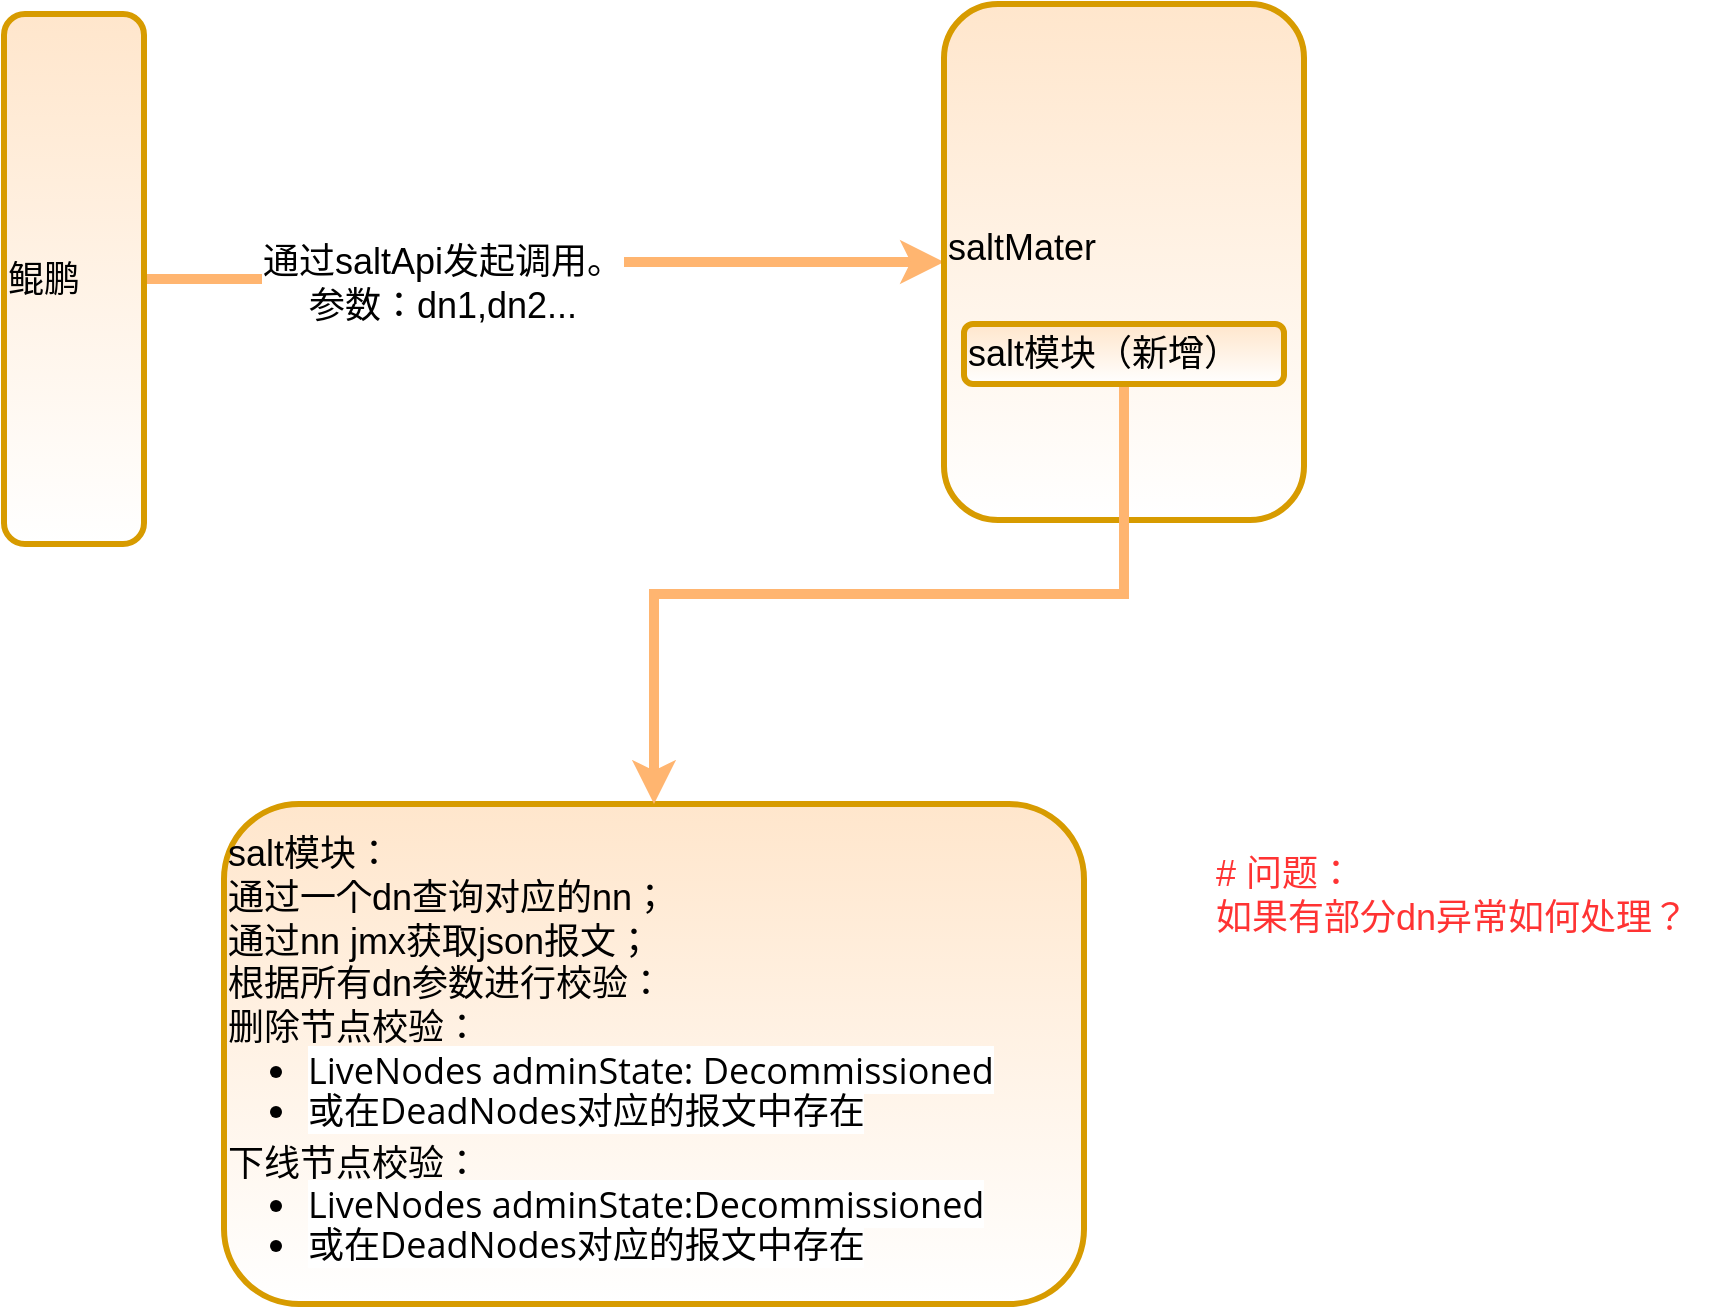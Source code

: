 <mxfile version="12.1.7" type="device" pages="1"><diagram id="DjBxrkRRfISnw670-iVq" name="第 1 页"><mxGraphModel dx="1566" dy="886" grid="1" gridSize="10" guides="1" tooltips="1" connect="1" arrows="1" fold="1" page="1" pageScale="1" pageWidth="827" pageHeight="1169" math="0" shadow="0"><root><mxCell id="0"/><mxCell id="1" parent="0"/><mxCell id="uuHjW1zZKxHtmN6fq7Oi-3" style="edgeStyle=orthogonalEdgeStyle;rounded=0;orthogonalLoop=1;jettySize=auto;html=1;strokeWidth=5;strokeColor=#FFB570;" edge="1" parent="1" source="uuHjW1zZKxHtmN6fq7Oi-1" target="uuHjW1zZKxHtmN6fq7Oi-2"><mxGeometry relative="1" as="geometry"/></mxCell><mxCell id="uuHjW1zZKxHtmN6fq7Oi-6" value="&lt;font style=&quot;font-size: 18px&quot;&gt;通过saltApi发起调用。&lt;br&gt;参数：dn1,dn2...&lt;/font&gt;" style="text;html=1;resizable=0;points=[];align=center;verticalAlign=middle;labelBackgroundColor=#ffffff;" vertex="1" connectable="0" parent="uuHjW1zZKxHtmN6fq7Oi-3"><mxGeometry x="-0.272" y="-2" relative="1" as="geometry"><mxPoint as="offset"/></mxGeometry></mxCell><mxCell id="uuHjW1zZKxHtmN6fq7Oi-1" value="&lt;font style=&quot;font-size: 18px&quot;&gt;鲲鹏&lt;/font&gt;&lt;br&gt;&lt;div&gt;&lt;/div&gt;" style="rounded=1;whiteSpace=wrap;html=1;strokeWidth=3;align=left;fillColor=#ffe6cc;strokeColor=#d79b00;gradientColor=#ffffff;" vertex="1" parent="1"><mxGeometry x="20" y="155" width="70" height="265" as="geometry"/></mxCell><mxCell id="uuHjW1zZKxHtmN6fq7Oi-2" value="&lt;font style=&quot;font-size: 18px&quot;&gt;saltMater&lt;br&gt;&lt;/font&gt;&lt;br&gt;&lt;div&gt;&lt;/div&gt;" style="rounded=1;whiteSpace=wrap;html=1;strokeWidth=3;align=left;fillColor=#ffe6cc;strokeColor=#d79b00;gradientColor=#ffffff;" vertex="1" parent="1"><mxGeometry x="490" y="150" width="180" height="258" as="geometry"/></mxCell><mxCell id="uuHjW1zZKxHtmN6fq7Oi-5" value="&lt;font style=&quot;font-size: 18px&quot;&gt;&lt;font style=&quot;font-size: 18px&quot;&gt;salt模块：&lt;br&gt;通过一个dn查询对应的nn；&lt;br&gt;&lt;/font&gt;通过nn jmx获取json报文；&lt;br&gt;根据所有dn参数进行校验：&lt;br&gt;删除节点校验：&lt;br&gt;&lt;/font&gt;&lt;ul style=&quot;box-sizing: border-box ; font-family: &amp;#34;open sans&amp;#34; , &amp;#34;helvetica neue&amp;#34; , &amp;#34;arial&amp;#34; , &amp;#34;hiragino sans gb&amp;#34; , &amp;#34;microsoft yahei&amp;#34; , &amp;#34;wenquanyi micro hei&amp;#34; , &amp;#34;wenquanyi micro hei&amp;#34; , &amp;#34;droid sans mono&amp;#34; , &amp;#34;droid sans fallback&amp;#34; , sans-serif ; margin-top: 0px ; margin-bottom: 0.3em ; line-height: 20px ; font-size: 18px&quot;&gt;&lt;li class=&quot;p2&quot; style=&quot;box-sizing: border-box ; font-family: inherit&quot;&gt;&lt;span style=&quot;background-color: rgb(255 , 255 , 255)&quot;&gt;&lt;font style=&quot;font-size: 18px&quot;&gt;LiveNodes adminState:&amp;nbsp;Decommissioned&lt;/font&gt;&lt;/span&gt;&lt;/li&gt;&lt;li class=&quot;p1&quot; style=&quot;box-sizing: border-box ; font-family: inherit&quot;&gt;&lt;span style=&quot;background-color: rgb(255 , 255 , 255)&quot;&gt;&lt;font style=&quot;font-size: 18px&quot;&gt;或在DeadNodes对应的报文中存在&lt;/font&gt;&lt;/span&gt;&lt;/li&gt;&lt;/ul&gt;&lt;font face=&quot;open sans, helvetica neue, arial, hiragino sans gb, microsoft yahei, wenquanyi micro hei, wenquanyi micro hei, droid sans mono, droid sans fallback, sans-serif&quot; style=&quot;font-size: 18px&quot;&gt;下线节点校验：&lt;br&gt;&lt;/font&gt;&lt;ul style=&quot;box-sizing: border-box ; font-family: &amp;#34;open sans&amp;#34; , &amp;#34;helvetica neue&amp;#34; , &amp;#34;arial&amp;#34; , &amp;#34;hiragino sans gb&amp;#34; , &amp;#34;microsoft yahei&amp;#34; , &amp;#34;wenquanyi micro hei&amp;#34; , &amp;#34;wenquanyi micro hei&amp;#34; , &amp;#34;droid sans mono&amp;#34; , &amp;#34;droid sans fallback&amp;#34; , sans-serif ; margin-top: 0px ; margin-bottom: 0.3em ; line-height: 20px ; font-size: 18px&quot;&gt;&lt;li class=&quot;p1&quot; style=&quot;box-sizing: border-box ; font-family: inherit&quot;&gt;&lt;span style=&quot;background-color: rgb(255 , 255 , 255)&quot;&gt;&lt;font style=&quot;font-size: 18px&quot;&gt;LiveNodes adminState:Decommissioned&lt;/font&gt;&lt;/span&gt;&lt;/li&gt;&lt;li class=&quot;p1&quot; style=&quot;box-sizing: border-box ; font-family: inherit&quot;&gt;&lt;span style=&quot;background-color: rgb(255 , 255 , 255)&quot;&gt;&lt;font style=&quot;font-size: 18px&quot;&gt;或在DeadNodes对应的报文中存在&lt;/font&gt;&lt;/span&gt;&lt;/li&gt;&lt;/ul&gt;&lt;div&gt;&lt;/div&gt;" style="rounded=1;whiteSpace=wrap;html=1;strokeWidth=3;align=left;fillColor=#ffe6cc;strokeColor=#d79b00;gradientColor=#ffffff;" vertex="1" parent="1"><mxGeometry x="130" y="550" width="430" height="250" as="geometry"/></mxCell><mxCell id="uuHjW1zZKxHtmN6fq7Oi-8" style="edgeStyle=orthogonalEdgeStyle;rounded=0;orthogonalLoop=1;jettySize=auto;html=1;strokeColor=#FFB570;strokeWidth=5;" edge="1" parent="1" source="uuHjW1zZKxHtmN6fq7Oi-7" target="uuHjW1zZKxHtmN6fq7Oi-5"><mxGeometry relative="1" as="geometry"/></mxCell><mxCell id="uuHjW1zZKxHtmN6fq7Oi-7" value="&lt;font style=&quot;font-size: 18px&quot;&gt;salt模块（新增）&lt;/font&gt;&lt;br&gt;&lt;div&gt;&lt;/div&gt;" style="rounded=1;whiteSpace=wrap;html=1;strokeWidth=3;align=left;fillColor=#ffe6cc;strokeColor=#d79b00;gradientColor=#ffffff;" vertex="1" parent="1"><mxGeometry x="500" y="310" width="160" height="30" as="geometry"/></mxCell><mxCell id="uuHjW1zZKxHtmN6fq7Oi-9" value="&lt;font style=&quot;font-size: 18px&quot; color=&quot;#ff3333&quot;&gt;# 问题：&lt;br&gt;如果有部分dn异常如何处理？&lt;/font&gt;" style="text;html=1;resizable=0;points=[];autosize=1;align=left;verticalAlign=top;spacingTop=-4;" vertex="1" parent="1"><mxGeometry x="624" y="572" width="250" height="30" as="geometry"/></mxCell></root></mxGraphModel></diagram></mxfile>
